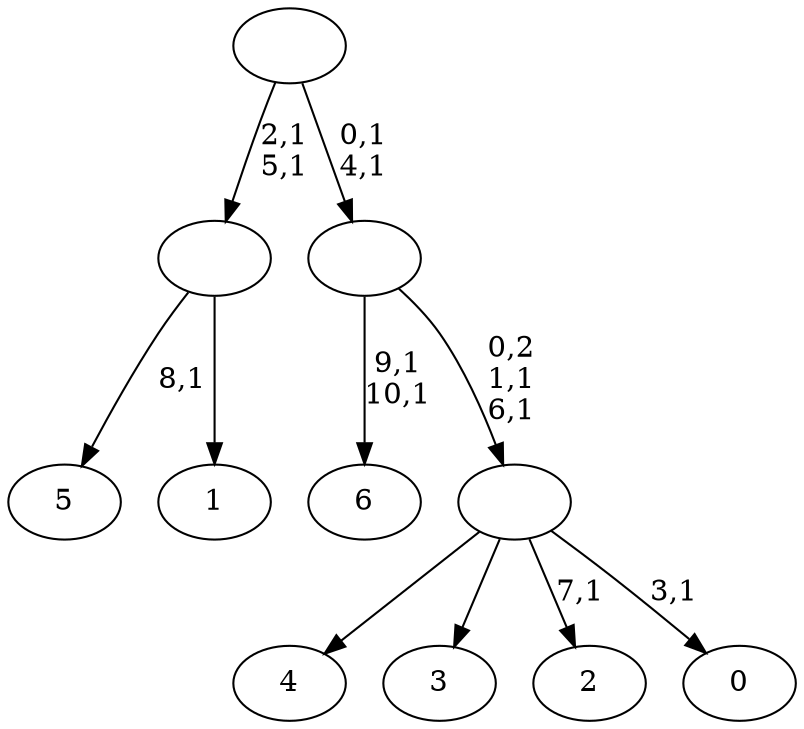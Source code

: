 digraph T {
	18 [label="6"]
	15 [label="5"]
	13 [label="4"]
	12 [label="3"]
	11 [label="2"]
	9 [label="1"]
	8 [label=""]
	6 [label="0"]
	4 [label=""]
	2 [label=""]
	0 [label=""]
	8 -> 15 [label="8,1"]
	8 -> 9 [label=""]
	4 -> 6 [label="3,1"]
	4 -> 11 [label="7,1"]
	4 -> 13 [label=""]
	4 -> 12 [label=""]
	2 -> 4 [label="0,2\n1,1\n6,1"]
	2 -> 18 [label="9,1\n10,1"]
	0 -> 2 [label="0,1\n4,1"]
	0 -> 8 [label="2,1\n5,1"]
}
